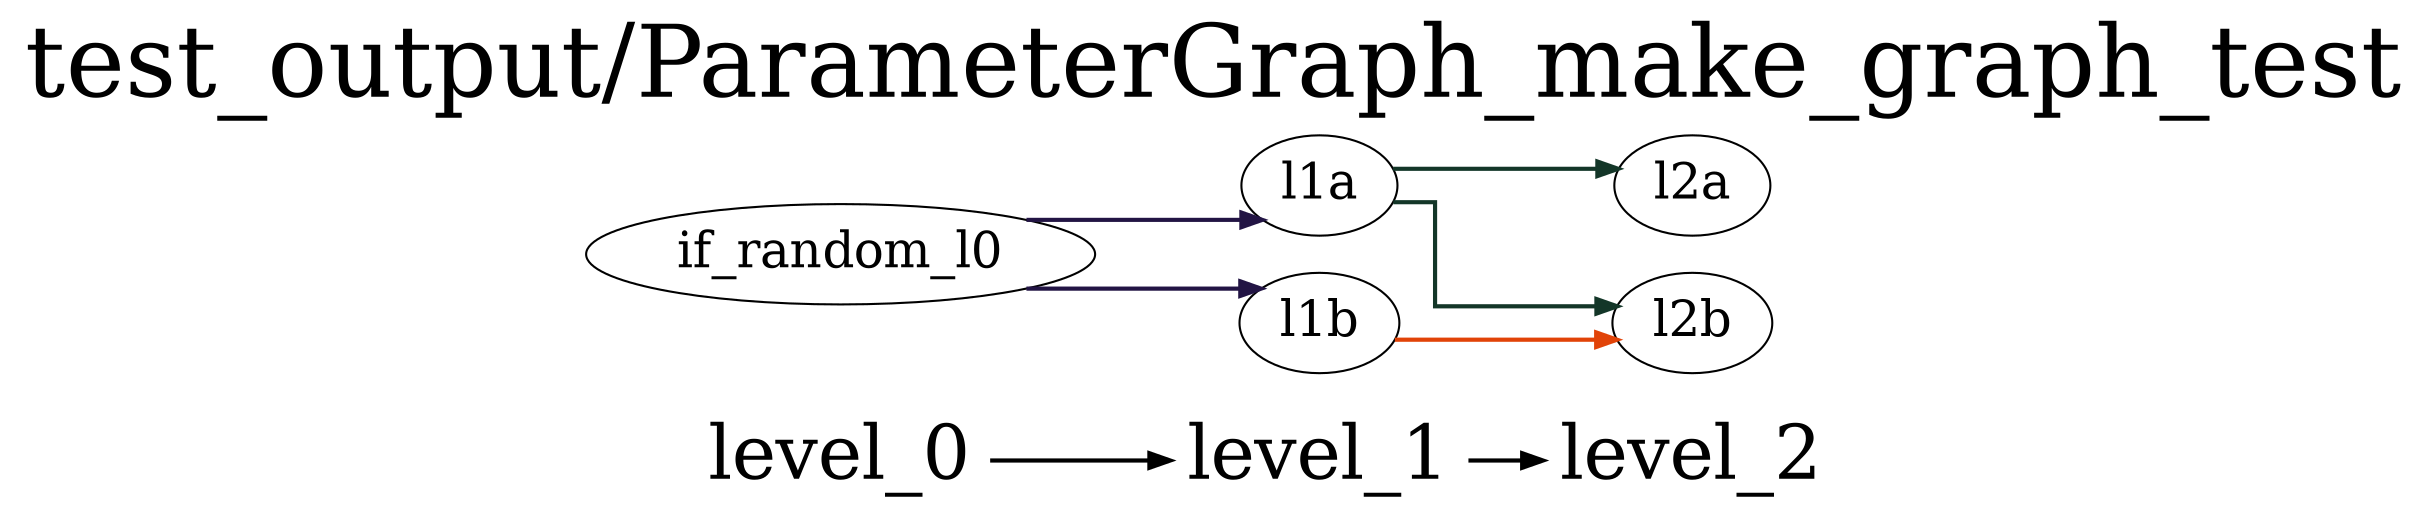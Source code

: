 digraph G {
          splines=ortho;
          fontsize = 48;
          rankdir = "LR";
          node[fontsize=24];
          edge[penwidth=2];
          {
          node [shape=plaintext fontsize=36];
          level_0 -> 
          level_1 -> 
          level_2
          }
          {rank = same;
          level_0;
          if_random_l0;
          }
          {rank = same;
          level_1;
          l1a;
          l1b;
          }
          {rank = same;
          level_2;
          l2a;
          l2b;
          }
          if_random_l0 -> l1a [color="#221444"];
          if_random_l0 -> l1b [color="#221444"];
          l1a -> l2b [color="#133628"];
          l1a -> l2a [color="#133628"];
          l1b -> l2b [color="#E14308"];
          l2b ;
          l2a ;
          labelloc = "t";
          label = "test_output/ParameterGraph_make_graph_test";
}